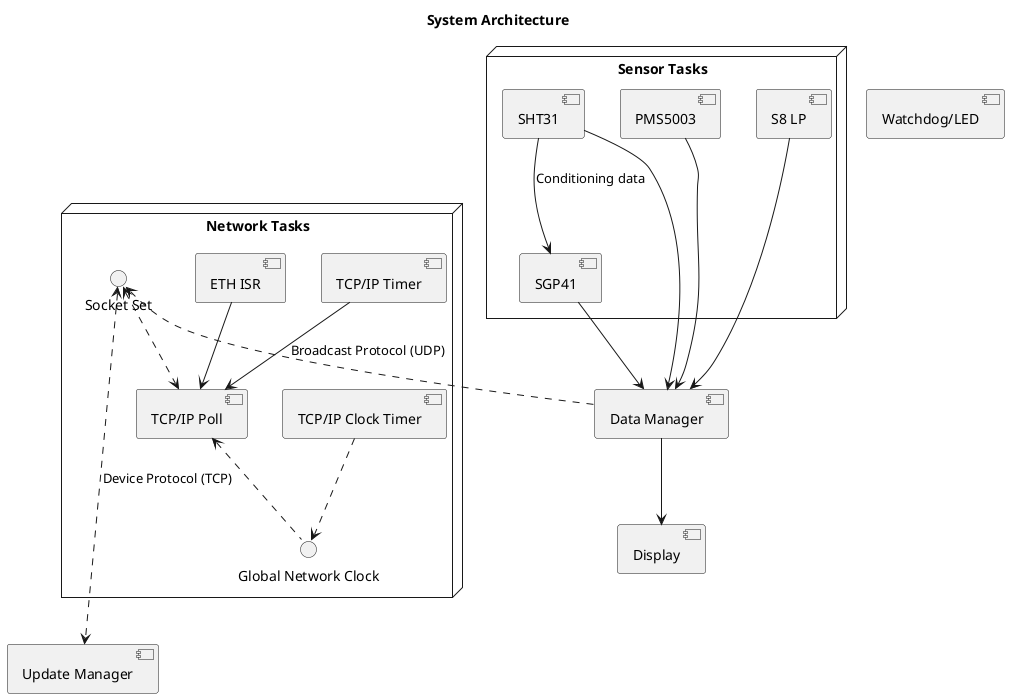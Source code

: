 @startuml

skinparam defaultTextAlignment center
'skinparam monochrome reverse

title "System Architecture"

node "Network Tasks" {
    component [TCP/IP Clock Timer] as net_timer
    component [TCP/IP Poll] as ipstack_poll
    component [TCP/IP Timer] as ipstack_poll_timer
    component [ETH ISR] as eth_isr
    
    () "Global Network Clock" as g_net_clock
    () "Socket Set" as sockets

    eth_isr --> ipstack_poll
    ipstack_poll_timer --> ipstack_poll
    net_timer ..> g_net_clock
    ipstack_poll <.. g_net_clock
    sockets <..> ipstack_poll

}

node "Sensor Tasks" {
    component [PMS5003] as pms
    component [S8 LP] as s8lp
    component [SGP41] as sgp41
    component [SHT31] as sht31

    sht31 --> sgp41 : Conditioning data
}

component [Data Manager] as dm
component [Update Manager] as um
component [Display] as display
component [Watchdog/LED] as watchdog

pms --> dm
s8lp --> dm
sgp41 --> dm
sht31 --> dm

dm --> display

sockets <.. dm : Broadcast Protocol (UDP)
sockets <....> um : Device Protocol (TCP)

@enduml
